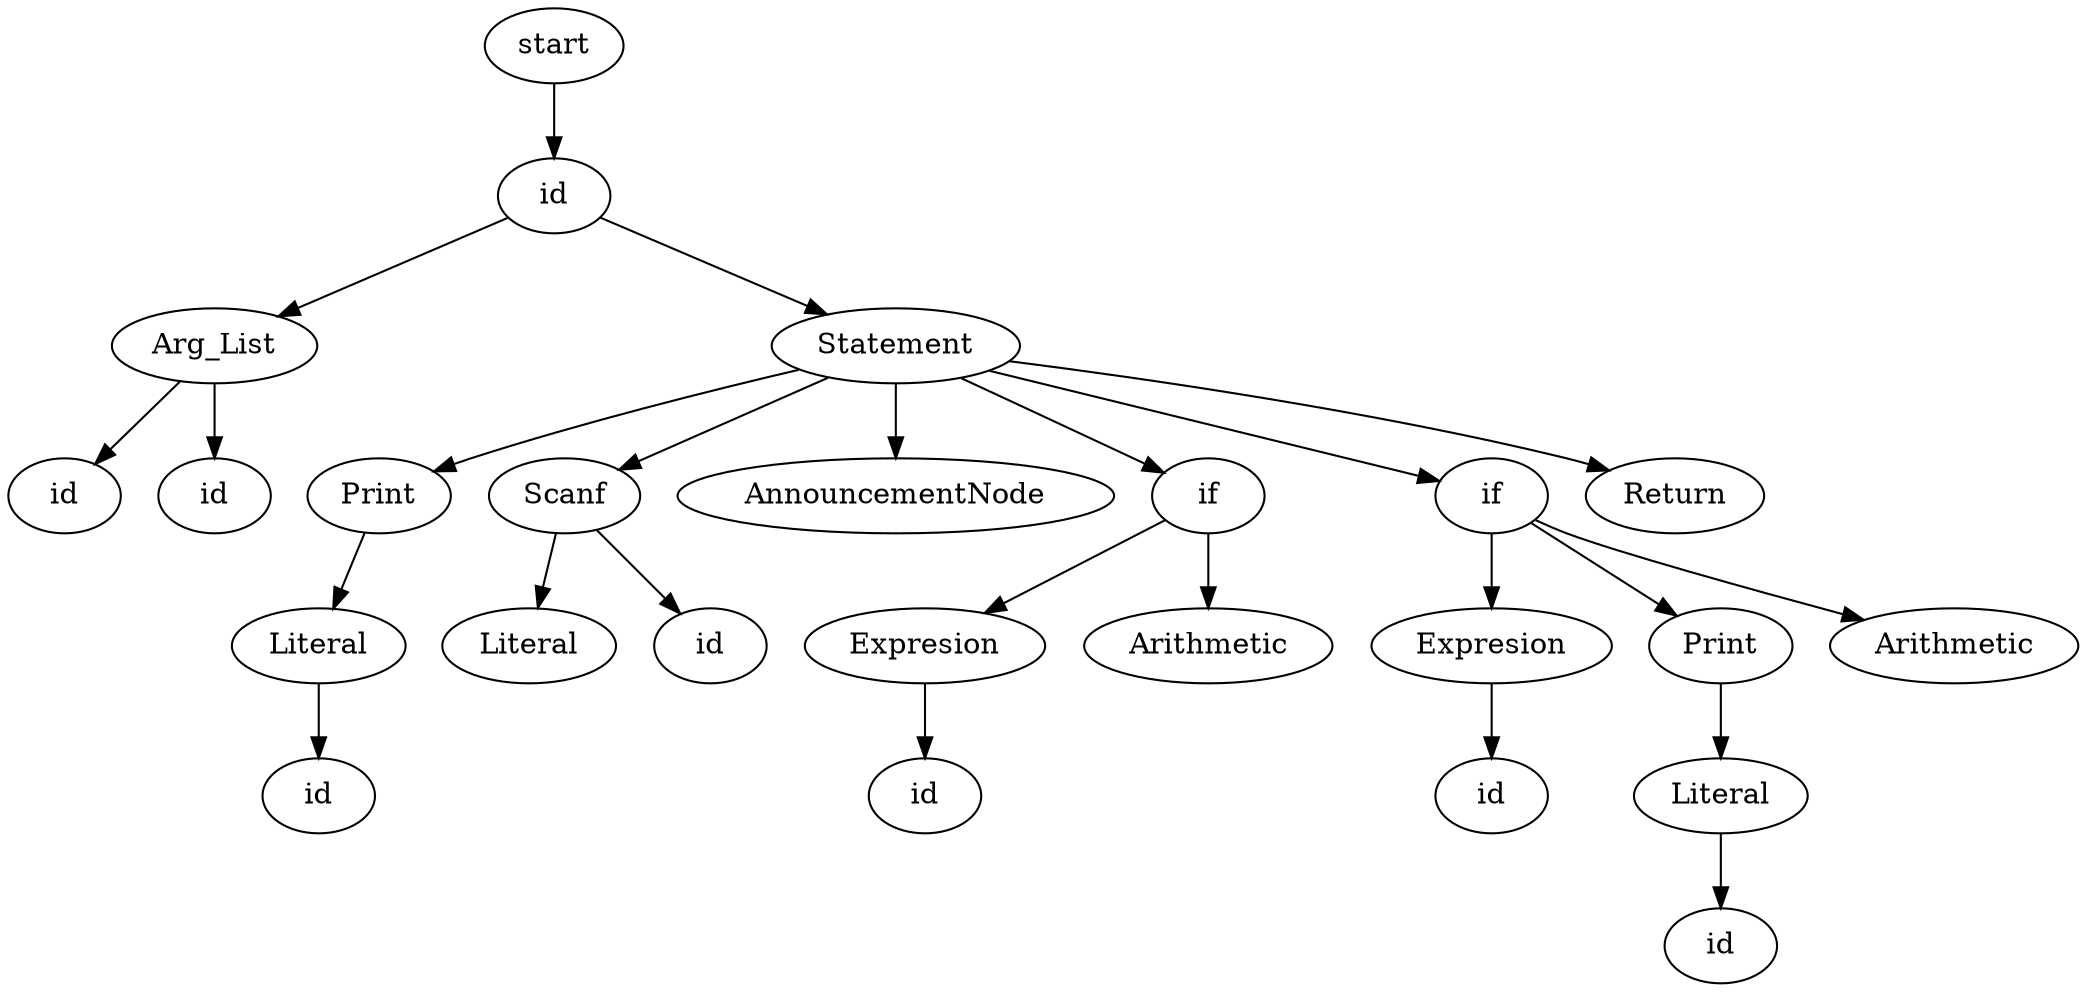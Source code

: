 digraph {
	"node1"[label=start]
	"node1"->"node2"
	"node2"[label=id]
	"node2"->"node3"
	"node3"[label=Arg_List]
	"node3"->"node4"
	"node4"[label=id]
	"node3"->"node5"
	"node5"[label=id]
	"node2"->"node6"
	"node6"[label=Statement]
	"node6"->"node7"
	"node7"[label=Print]
	"node7"->"node8"
	"node8"[label=Literal]
	"node8"->"node9"
	"node9"[label=id]
	"node6"->"node10"
	"node10"[label=Scanf]
	"node10"->"node11"
	"node11"[label=Literal]
	"node10"->"node12"
	"node12"[label=id]
	"node6"->"node13"
	"node13"[label=AnnouncementNode]
	"node6"->"node14"
	"node14"[label=if]
	"node14"->"node15"
	"node15"[label=Expresion]
	"node15"->"node16"
	"node16"[label=id]
	"node14"->"node17"
	"node17"[label=Arithmetic]
	"node6"->"node18"
	"node18"[label=if]
	"node18"->"node19"
	"node19"[label=Expresion]
	"node19"->"node20"
	"node20"[label=id]
	"node18"->"node21"
	"node21"[label=Print]
	"node21"->"node22"
	"node22"[label=Literal]
	"node22"->"node23"
	"node23"[label=id]
	"node18"->"node24"
	"node24"[label=Arithmetic]
	"node6"->"node25"
	"node25"[label=Return]
}
